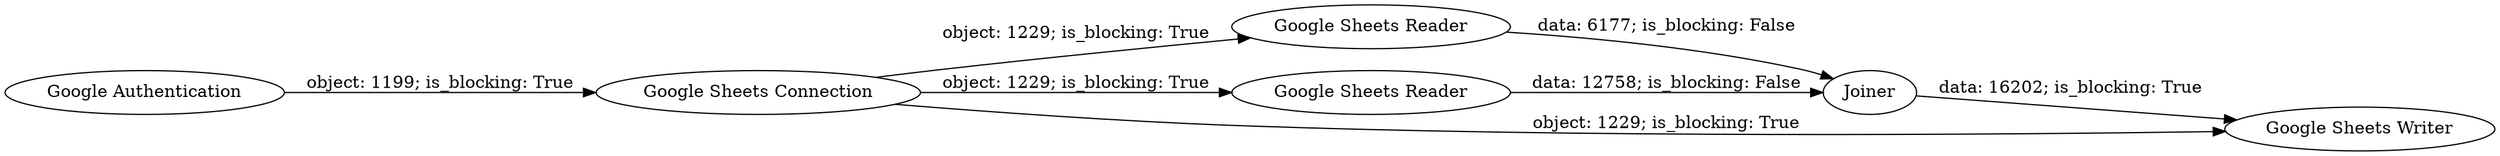 digraph {
	"-2460994545189123323_1" [label="Google Sheets Reader"]
	"-2460994545189123323_4" [label="Google Sheets Connection"]
	"-2460994545189123323_5" [label="Google Authentication"]
	"-2460994545189123323_11" [label="Google Sheets Writer"]
	"-2460994545189123323_6" [label="Google Sheets Reader"]
	"-2460994545189123323_10" [label=Joiner]
	"-2460994545189123323_1" -> "-2460994545189123323_10" [label="data: 12758; is_blocking: False"]
	"-2460994545189123323_10" -> "-2460994545189123323_11" [label="data: 16202; is_blocking: True"]
	"-2460994545189123323_4" -> "-2460994545189123323_11" [label="object: 1229; is_blocking: True"]
	"-2460994545189123323_4" -> "-2460994545189123323_1" [label="object: 1229; is_blocking: True"]
	"-2460994545189123323_5" -> "-2460994545189123323_4" [label="object: 1199; is_blocking: True"]
	"-2460994545189123323_6" -> "-2460994545189123323_10" [label="data: 6177; is_blocking: False"]
	"-2460994545189123323_4" -> "-2460994545189123323_6" [label="object: 1229; is_blocking: True"]
	rankdir=LR
}
